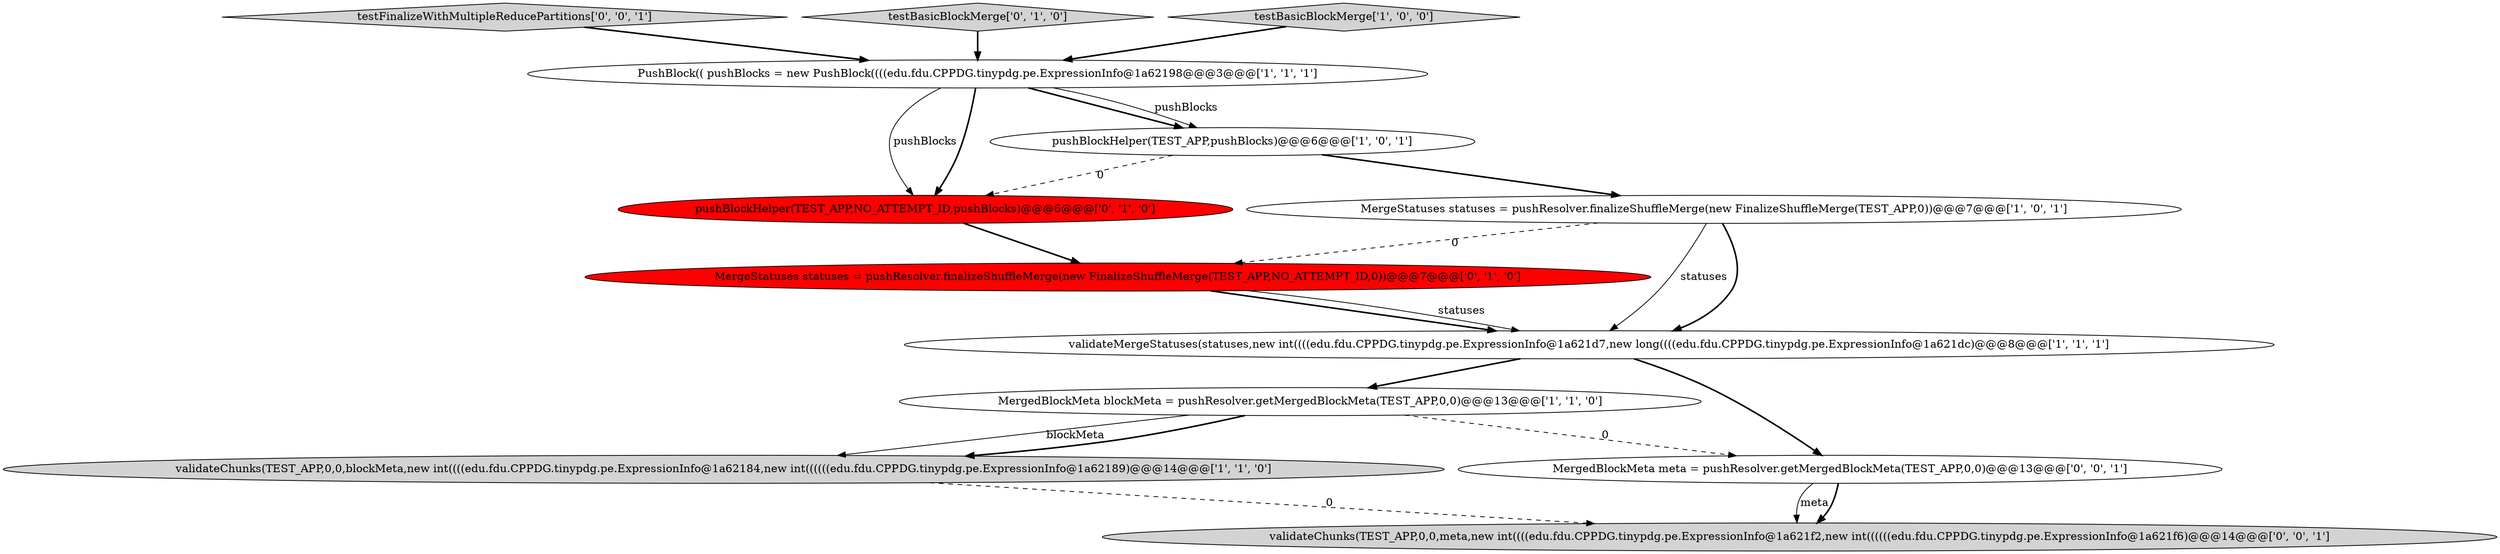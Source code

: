 digraph {
5 [style = filled, label = "MergedBlockMeta blockMeta = pushResolver.getMergedBlockMeta(TEST_APP,0,0)@@@13@@@['1', '1', '0']", fillcolor = white, shape = ellipse image = "AAA0AAABBB1BBB"];
11 [style = filled, label = "testFinalizeWithMultipleReducePartitions['0', '0', '1']", fillcolor = lightgray, shape = diamond image = "AAA0AAABBB3BBB"];
3 [style = filled, label = "PushBlock(( pushBlocks = new PushBlock((((edu.fdu.CPPDG.tinypdg.pe.ExpressionInfo@1a62198@@@3@@@['1', '1', '1']", fillcolor = white, shape = ellipse image = "AAA0AAABBB1BBB"];
7 [style = filled, label = "pushBlockHelper(TEST_APP,NO_ATTEMPT_ID,pushBlocks)@@@6@@@['0', '1', '0']", fillcolor = red, shape = ellipse image = "AAA1AAABBB2BBB"];
1 [style = filled, label = "validateChunks(TEST_APP,0,0,blockMeta,new int((((edu.fdu.CPPDG.tinypdg.pe.ExpressionInfo@1a62184,new int((((((edu.fdu.CPPDG.tinypdg.pe.ExpressionInfo@1a62189)@@@14@@@['1', '1', '0']", fillcolor = lightgray, shape = ellipse image = "AAA0AAABBB1BBB"];
4 [style = filled, label = "validateMergeStatuses(statuses,new int((((edu.fdu.CPPDG.tinypdg.pe.ExpressionInfo@1a621d7,new long((((edu.fdu.CPPDG.tinypdg.pe.ExpressionInfo@1a621dc)@@@8@@@['1', '1', '1']", fillcolor = white, shape = ellipse image = "AAA0AAABBB1BBB"];
8 [style = filled, label = "testBasicBlockMerge['0', '1', '0']", fillcolor = lightgray, shape = diamond image = "AAA0AAABBB2BBB"];
0 [style = filled, label = "testBasicBlockMerge['1', '0', '0']", fillcolor = lightgray, shape = diamond image = "AAA0AAABBB1BBB"];
10 [style = filled, label = "validateChunks(TEST_APP,0,0,meta,new int((((edu.fdu.CPPDG.tinypdg.pe.ExpressionInfo@1a621f2,new int((((((edu.fdu.CPPDG.tinypdg.pe.ExpressionInfo@1a621f6)@@@14@@@['0', '0', '1']", fillcolor = lightgray, shape = ellipse image = "AAA0AAABBB3BBB"];
9 [style = filled, label = "MergeStatuses statuses = pushResolver.finalizeShuffleMerge(new FinalizeShuffleMerge(TEST_APP,NO_ATTEMPT_ID,0))@@@7@@@['0', '1', '0']", fillcolor = red, shape = ellipse image = "AAA1AAABBB2BBB"];
6 [style = filled, label = "MergeStatuses statuses = pushResolver.finalizeShuffleMerge(new FinalizeShuffleMerge(TEST_APP,0))@@@7@@@['1', '0', '1']", fillcolor = white, shape = ellipse image = "AAA0AAABBB1BBB"];
2 [style = filled, label = "pushBlockHelper(TEST_APP,pushBlocks)@@@6@@@['1', '0', '1']", fillcolor = white, shape = ellipse image = "AAA0AAABBB1BBB"];
12 [style = filled, label = "MergedBlockMeta meta = pushResolver.getMergedBlockMeta(TEST_APP,0,0)@@@13@@@['0', '0', '1']", fillcolor = white, shape = ellipse image = "AAA0AAABBB3BBB"];
0->3 [style = bold, label=""];
6->4 [style = solid, label="statuses"];
5->12 [style = dashed, label="0"];
2->6 [style = bold, label=""];
9->4 [style = bold, label=""];
6->9 [style = dashed, label="0"];
8->3 [style = bold, label=""];
12->10 [style = solid, label="meta"];
1->10 [style = dashed, label="0"];
2->7 [style = dashed, label="0"];
5->1 [style = solid, label="blockMeta"];
7->9 [style = bold, label=""];
6->4 [style = bold, label=""];
5->1 [style = bold, label=""];
12->10 [style = bold, label=""];
3->7 [style = solid, label="pushBlocks"];
3->2 [style = bold, label=""];
3->7 [style = bold, label=""];
11->3 [style = bold, label=""];
9->4 [style = solid, label="statuses"];
4->12 [style = bold, label=""];
4->5 [style = bold, label=""];
3->2 [style = solid, label="pushBlocks"];
}
